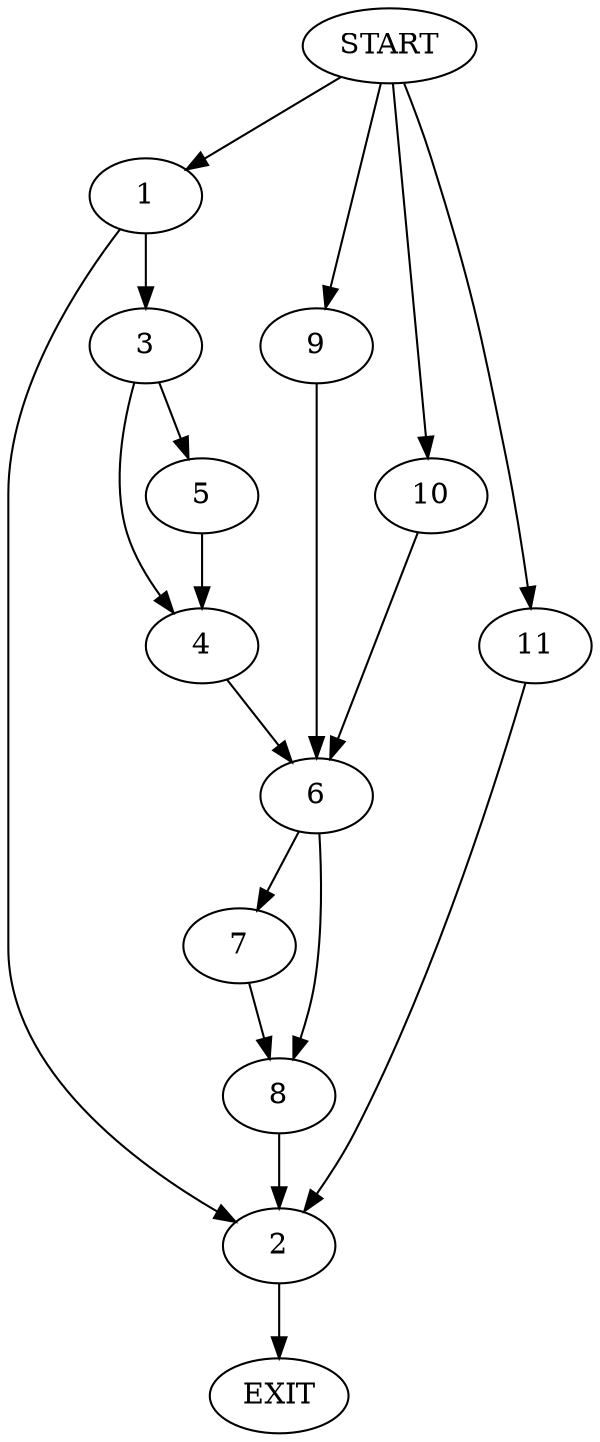 digraph {
0 [label="START"]
12 [label="EXIT"]
0 -> 1
1 -> 2
1 -> 3
2 -> 12
3 -> 4
3 -> 5
5 -> 4
4 -> 6
6 -> 7
6 -> 8
0 -> 9
9 -> 6
0 -> 10
10 -> 6
8 -> 2
7 -> 8
0 -> 11
11 -> 2
}
